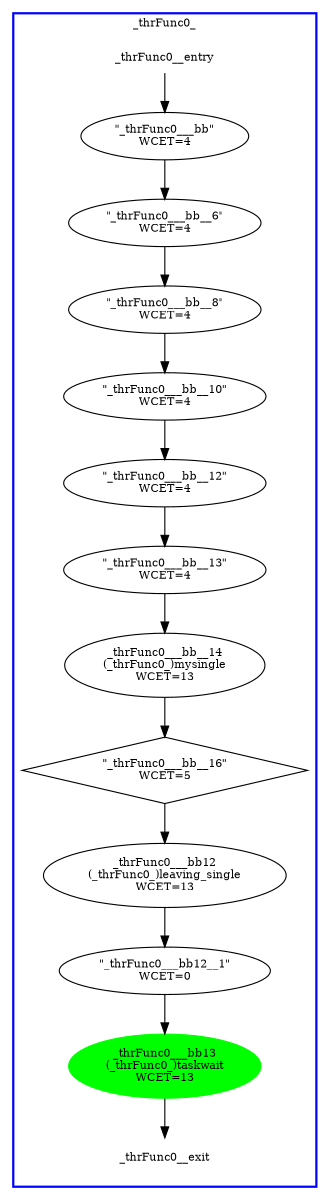 digraph "CFG" {
fontsize=10;
orientation="portrait";
rankdir="TB";
size="10,8";
_thrFunc0___bb__10 [fontsize=10, label="\"_thrFunc0___bb__10\"\nWCET=4", width="0.01"];
_thrFunc0__exit [color="white", fontsize=10, label="_thrFunc0__exit", width="0.01"];
_thrFunc0___bb__16 [fontsize=10, label="\"_thrFunc0___bb__16\"\nWCET=5", shape=diamond, width="0.01"];
_thrFunc0__entry [color="white", fontsize=10, height="0.01", label="_thrFunc0__entry", width="0.01"];
_thrFunc0___bb12 [fontsize=10, label="_thrFunc0___bb12\n(_thrFunc0_)leaving_single\nWCET=13", width="0.01"];
_thrFunc0___bb__12 [fontsize=10, label="\"_thrFunc0___bb__12\"\nWCET=4", width="0.01"];
_thrFunc0___bb13 [color=green, fontsize=10, label="_thrFunc0___bb13\n(_thrFunc0_)taskwait\nWCET=13", style=filled, width="0.01"];
_thrFunc0___bb__6 [fontsize=10, label="\"_thrFunc0___bb__6\"\nWCET=4", width="0.01"];
_thrFunc0___bb12__1 [fontsize=10, label="\"_thrFunc0___bb12__1\"\nWCET=0", width="0.01"];
_thrFunc0___bb [fontsize=10, label="\"_thrFunc0___bb\"\nWCET=4", width="0.01"];
_thrFunc0___bb__14 [fontsize=10, label="_thrFunc0___bb__14\n(_thrFunc0_)mysingle\nWCET=13", width="0.01"];
_thrFunc0___bb__13 [fontsize=10, label="\"_thrFunc0___bb__13\"\nWCET=4", width="0.01"];
_thrFunc0___bb__8 [fontsize=10, label="\"_thrFunc0___bb__8\"\nWCET=4", width="0.01"];
_thrFunc0___bb__10 -> _thrFunc0___bb__12  [key=0];
_thrFunc0___bb__16 -> _thrFunc0___bb12  [key=0];
_thrFunc0__entry -> _thrFunc0___bb  [key=0];
_thrFunc0___bb12 -> _thrFunc0___bb12__1  [key=0];
_thrFunc0___bb__12 -> _thrFunc0___bb__13  [key=0];
_thrFunc0___bb13 -> _thrFunc0__exit  [key=0];
_thrFunc0___bb__6 -> _thrFunc0___bb__8  [key=0];
_thrFunc0___bb12__1 -> _thrFunc0___bb13  [key=0];
_thrFunc0___bb -> _thrFunc0___bb__6  [key=0];
_thrFunc0___bb__14 -> _thrFunc0___bb__16  [key=0];
_thrFunc0___bb__13 -> _thrFunc0___bb__14  [key=0];
_thrFunc0___bb__8 -> _thrFunc0___bb__10  [key=0];
subgraph "cluster__thrFunc0_" {
label=_thrFunc0_
style="bold"
color="blue"
"_thrFunc0___bb"
"_thrFunc0___bb__6"
"_thrFunc0___bb__8"
"_thrFunc0___bb__10"
"_thrFunc0___bb__12"
"_thrFunc0___bb__13"
"_thrFunc0___bb__14"
"_thrFunc0___bb__16"





"_thrFunc0___bb12"
"_thrFunc0___bb12__1"
"_thrFunc0___bb13"

"_thrFunc0__entry"
"_thrFunc0__exit"
}
subgraph "cluster_fib" {
label=fib
style="bold"

















}
subgraph "cluster__taskFunc0_" {
label=_taskFunc0_
style="bold"



















}
subgraph "cluster__taskFunc1_" {
label=_taskFunc1_
style="bold"



















}
}
